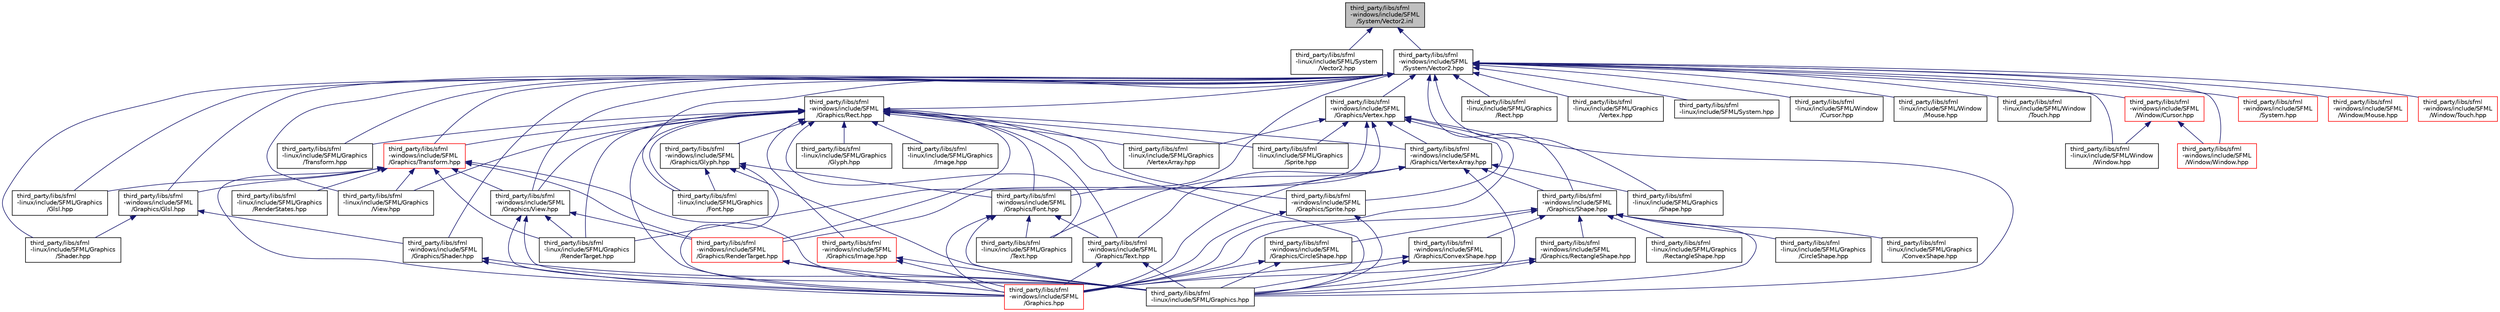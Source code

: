 digraph "third_party/libs/sfml-windows/include/SFML/System/Vector2.inl"
{
 // LATEX_PDF_SIZE
  edge [fontname="Helvetica",fontsize="10",labelfontname="Helvetica",labelfontsize="10"];
  node [fontname="Helvetica",fontsize="10",shape=record];
  Node1 [label="third_party/libs/sfml\l-windows/include/SFML\l/System/Vector2.inl",height=0.2,width=0.4,color="black", fillcolor="grey75", style="filled", fontcolor="black",tooltip=" "];
  Node1 -> Node2 [dir="back",color="midnightblue",fontsize="10",style="solid",fontname="Helvetica"];
  Node2 [label="third_party/libs/sfml\l-linux/include/SFML/System\l/Vector2.hpp",height=0.2,width=0.4,color="black", fillcolor="white", style="filled",URL="$sfml-linux_2include_2SFML_2System_2Vector2_8hpp.html",tooltip=" "];
  Node1 -> Node3 [dir="back",color="midnightblue",fontsize="10",style="solid",fontname="Helvetica"];
  Node3 [label="third_party/libs/sfml\l-windows/include/SFML\l/System/Vector2.hpp",height=0.2,width=0.4,color="black", fillcolor="white", style="filled",URL="$sfml-windows_2include_2SFML_2System_2Vector2_8hpp.html",tooltip=" "];
  Node3 -> Node4 [dir="back",color="midnightblue",fontsize="10",style="solid",fontname="Helvetica"];
  Node4 [label="third_party/libs/sfml\l-linux/include/SFML/Graphics\l/Font.hpp",height=0.2,width=0.4,color="black", fillcolor="white", style="filled",URL="$sfml-linux_2include_2SFML_2Graphics_2Font_8hpp.html",tooltip=" "];
  Node3 -> Node5 [dir="back",color="midnightblue",fontsize="10",style="solid",fontname="Helvetica"];
  Node5 [label="third_party/libs/sfml\l-linux/include/SFML/Graphics\l/Glsl.hpp",height=0.2,width=0.4,color="black", fillcolor="white", style="filled",URL="$sfml-linux_2include_2SFML_2Graphics_2Glsl_8hpp.html",tooltip=" "];
  Node3 -> Node6 [dir="back",color="midnightblue",fontsize="10",style="solid",fontname="Helvetica"];
  Node6 [label="third_party/libs/sfml\l-linux/include/SFML/Graphics\l/Rect.hpp",height=0.2,width=0.4,color="black", fillcolor="white", style="filled",URL="$sfml-linux_2include_2SFML_2Graphics_2Rect_8hpp.html",tooltip=" "];
  Node3 -> Node7 [dir="back",color="midnightblue",fontsize="10",style="solid",fontname="Helvetica"];
  Node7 [label="third_party/libs/sfml\l-linux/include/SFML/Graphics\l/Shader.hpp",height=0.2,width=0.4,color="black", fillcolor="white", style="filled",URL="$sfml-linux_2include_2SFML_2Graphics_2Shader_8hpp.html",tooltip=" "];
  Node3 -> Node8 [dir="back",color="midnightblue",fontsize="10",style="solid",fontname="Helvetica"];
  Node8 [label="third_party/libs/sfml\l-linux/include/SFML/Graphics\l/Shape.hpp",height=0.2,width=0.4,color="black", fillcolor="white", style="filled",URL="$sfml-linux_2include_2SFML_2Graphics_2Shape_8hpp.html",tooltip=" "];
  Node3 -> Node9 [dir="back",color="midnightblue",fontsize="10",style="solid",fontname="Helvetica"];
  Node9 [label="third_party/libs/sfml\l-linux/include/SFML/Graphics\l/Transform.hpp",height=0.2,width=0.4,color="black", fillcolor="white", style="filled",URL="$sfml-linux_2include_2SFML_2Graphics_2Transform_8hpp.html",tooltip=" "];
  Node3 -> Node10 [dir="back",color="midnightblue",fontsize="10",style="solid",fontname="Helvetica"];
  Node10 [label="third_party/libs/sfml\l-linux/include/SFML/Graphics\l/Vertex.hpp",height=0.2,width=0.4,color="black", fillcolor="white", style="filled",URL="$sfml-linux_2include_2SFML_2Graphics_2Vertex_8hpp.html",tooltip=" "];
  Node3 -> Node11 [dir="back",color="midnightblue",fontsize="10",style="solid",fontname="Helvetica"];
  Node11 [label="third_party/libs/sfml\l-linux/include/SFML/Graphics\l/View.hpp",height=0.2,width=0.4,color="black", fillcolor="white", style="filled",URL="$sfml-linux_2include_2SFML_2Graphics_2View_8hpp.html",tooltip=" "];
  Node3 -> Node12 [dir="back",color="midnightblue",fontsize="10",style="solid",fontname="Helvetica"];
  Node12 [label="third_party/libs/sfml\l-linux/include/SFML/System.hpp",height=0.2,width=0.4,color="black", fillcolor="white", style="filled",URL="$sfml-linux_2include_2SFML_2System_8hpp.html",tooltip=" "];
  Node3 -> Node13 [dir="back",color="midnightblue",fontsize="10",style="solid",fontname="Helvetica"];
  Node13 [label="third_party/libs/sfml\l-linux/include/SFML/Window\l/Cursor.hpp",height=0.2,width=0.4,color="black", fillcolor="white", style="filled",URL="$sfml-linux_2include_2SFML_2Window_2Cursor_8hpp.html",tooltip=" "];
  Node3 -> Node14 [dir="back",color="midnightblue",fontsize="10",style="solid",fontname="Helvetica"];
  Node14 [label="third_party/libs/sfml\l-linux/include/SFML/Window\l/Mouse.hpp",height=0.2,width=0.4,color="black", fillcolor="white", style="filled",URL="$sfml-linux_2include_2SFML_2Window_2Mouse_8hpp.html",tooltip=" "];
  Node3 -> Node15 [dir="back",color="midnightblue",fontsize="10",style="solid",fontname="Helvetica"];
  Node15 [label="third_party/libs/sfml\l-linux/include/SFML/Window\l/Touch.hpp",height=0.2,width=0.4,color="black", fillcolor="white", style="filled",URL="$sfml-linux_2include_2SFML_2Window_2Touch_8hpp.html",tooltip=" "];
  Node3 -> Node16 [dir="back",color="midnightblue",fontsize="10",style="solid",fontname="Helvetica"];
  Node16 [label="third_party/libs/sfml\l-linux/include/SFML/Window\l/Window.hpp",height=0.2,width=0.4,color="black", fillcolor="white", style="filled",URL="$sfml-linux_2include_2SFML_2Window_2Window_8hpp.html",tooltip=" "];
  Node3 -> Node17 [dir="back",color="midnightblue",fontsize="10",style="solid",fontname="Helvetica"];
  Node17 [label="third_party/libs/sfml\l-windows/include/SFML\l/Graphics/Font.hpp",height=0.2,width=0.4,color="black", fillcolor="white", style="filled",URL="$sfml-windows_2include_2SFML_2Graphics_2Font_8hpp.html",tooltip=" "];
  Node17 -> Node18 [dir="back",color="midnightblue",fontsize="10",style="solid",fontname="Helvetica"];
  Node18 [label="third_party/libs/sfml\l-linux/include/SFML/Graphics\l/Text.hpp",height=0.2,width=0.4,color="black", fillcolor="white", style="filled",URL="$sfml-linux_2include_2SFML_2Graphics_2Text_8hpp.html",tooltip=" "];
  Node17 -> Node19 [dir="back",color="midnightblue",fontsize="10",style="solid",fontname="Helvetica"];
  Node19 [label="third_party/libs/sfml\l-linux/include/SFML/Graphics.hpp",height=0.2,width=0.4,color="black", fillcolor="white", style="filled",URL="$sfml-linux_2include_2SFML_2Graphics_8hpp.html",tooltip=" "];
  Node17 -> Node20 [dir="back",color="midnightblue",fontsize="10",style="solid",fontname="Helvetica"];
  Node20 [label="third_party/libs/sfml\l-windows/include/SFML\l/Graphics/Text.hpp",height=0.2,width=0.4,color="black", fillcolor="white", style="filled",URL="$sfml-windows_2include_2SFML_2Graphics_2Text_8hpp.html",tooltip=" "];
  Node20 -> Node19 [dir="back",color="midnightblue",fontsize="10",style="solid",fontname="Helvetica"];
  Node20 -> Node21 [dir="back",color="midnightblue",fontsize="10",style="solid",fontname="Helvetica"];
  Node21 [label="third_party/libs/sfml\l-windows/include/SFML\l/Graphics.hpp",height=0.2,width=0.4,color="red", fillcolor="white", style="filled",URL="$sfml-windows_2include_2SFML_2Graphics_8hpp.html",tooltip=" "];
  Node17 -> Node21 [dir="back",color="midnightblue",fontsize="10",style="solid",fontname="Helvetica"];
  Node3 -> Node23 [dir="back",color="midnightblue",fontsize="10",style="solid",fontname="Helvetica"];
  Node23 [label="third_party/libs/sfml\l-windows/include/SFML\l/Graphics/Glsl.hpp",height=0.2,width=0.4,color="black", fillcolor="white", style="filled",URL="$sfml-windows_2include_2SFML_2Graphics_2Glsl_8hpp.html",tooltip=" "];
  Node23 -> Node7 [dir="back",color="midnightblue",fontsize="10",style="solid",fontname="Helvetica"];
  Node23 -> Node24 [dir="back",color="midnightblue",fontsize="10",style="solid",fontname="Helvetica"];
  Node24 [label="third_party/libs/sfml\l-windows/include/SFML\l/Graphics/Shader.hpp",height=0.2,width=0.4,color="black", fillcolor="white", style="filled",URL="$sfml-windows_2include_2SFML_2Graphics_2Shader_8hpp.html",tooltip=" "];
  Node24 -> Node19 [dir="back",color="midnightblue",fontsize="10",style="solid",fontname="Helvetica"];
  Node24 -> Node21 [dir="back",color="midnightblue",fontsize="10",style="solid",fontname="Helvetica"];
  Node3 -> Node25 [dir="back",color="midnightblue",fontsize="10",style="solid",fontname="Helvetica"];
  Node25 [label="third_party/libs/sfml\l-windows/include/SFML\l/Graphics/Rect.hpp",height=0.2,width=0.4,color="black", fillcolor="white", style="filled",URL="$sfml-windows_2include_2SFML_2Graphics_2Rect_8hpp.html",tooltip=" "];
  Node25 -> Node4 [dir="back",color="midnightblue",fontsize="10",style="solid",fontname="Helvetica"];
  Node25 -> Node26 [dir="back",color="midnightblue",fontsize="10",style="solid",fontname="Helvetica"];
  Node26 [label="third_party/libs/sfml\l-linux/include/SFML/Graphics\l/Glyph.hpp",height=0.2,width=0.4,color="black", fillcolor="white", style="filled",URL="$sfml-linux_2include_2SFML_2Graphics_2Glyph_8hpp.html",tooltip=" "];
  Node25 -> Node27 [dir="back",color="midnightblue",fontsize="10",style="solid",fontname="Helvetica"];
  Node27 [label="third_party/libs/sfml\l-linux/include/SFML/Graphics\l/Image.hpp",height=0.2,width=0.4,color="black", fillcolor="white", style="filled",URL="$sfml-linux_2include_2SFML_2Graphics_2Image_8hpp.html",tooltip=" "];
  Node25 -> Node28 [dir="back",color="midnightblue",fontsize="10",style="solid",fontname="Helvetica"];
  Node28 [label="third_party/libs/sfml\l-linux/include/SFML/Graphics\l/RenderTarget.hpp",height=0.2,width=0.4,color="black", fillcolor="white", style="filled",URL="$sfml-linux_2include_2SFML_2Graphics_2RenderTarget_8hpp.html",tooltip=" "];
  Node25 -> Node29 [dir="back",color="midnightblue",fontsize="10",style="solid",fontname="Helvetica"];
  Node29 [label="third_party/libs/sfml\l-linux/include/SFML/Graphics\l/Sprite.hpp",height=0.2,width=0.4,color="black", fillcolor="white", style="filled",URL="$sfml-linux_2include_2SFML_2Graphics_2Sprite_8hpp.html",tooltip=" "];
  Node25 -> Node18 [dir="back",color="midnightblue",fontsize="10",style="solid",fontname="Helvetica"];
  Node25 -> Node9 [dir="back",color="midnightblue",fontsize="10",style="solid",fontname="Helvetica"];
  Node25 -> Node30 [dir="back",color="midnightblue",fontsize="10",style="solid",fontname="Helvetica"];
  Node30 [label="third_party/libs/sfml\l-linux/include/SFML/Graphics\l/VertexArray.hpp",height=0.2,width=0.4,color="black", fillcolor="white", style="filled",URL="$sfml-linux_2include_2SFML_2Graphics_2VertexArray_8hpp.html",tooltip=" "];
  Node25 -> Node11 [dir="back",color="midnightblue",fontsize="10",style="solid",fontname="Helvetica"];
  Node25 -> Node19 [dir="back",color="midnightblue",fontsize="10",style="solid",fontname="Helvetica"];
  Node25 -> Node17 [dir="back",color="midnightblue",fontsize="10",style="solid",fontname="Helvetica"];
  Node25 -> Node31 [dir="back",color="midnightblue",fontsize="10",style="solid",fontname="Helvetica"];
  Node31 [label="third_party/libs/sfml\l-windows/include/SFML\l/Graphics/Glyph.hpp",height=0.2,width=0.4,color="black", fillcolor="white", style="filled",URL="$sfml-windows_2include_2SFML_2Graphics_2Glyph_8hpp.html",tooltip=" "];
  Node31 -> Node4 [dir="back",color="midnightblue",fontsize="10",style="solid",fontname="Helvetica"];
  Node31 -> Node19 [dir="back",color="midnightblue",fontsize="10",style="solid",fontname="Helvetica"];
  Node31 -> Node17 [dir="back",color="midnightblue",fontsize="10",style="solid",fontname="Helvetica"];
  Node31 -> Node21 [dir="back",color="midnightblue",fontsize="10",style="solid",fontname="Helvetica"];
  Node25 -> Node32 [dir="back",color="midnightblue",fontsize="10",style="solid",fontname="Helvetica"];
  Node32 [label="third_party/libs/sfml\l-windows/include/SFML\l/Graphics/Image.hpp",height=0.2,width=0.4,color="red", fillcolor="white", style="filled",URL="$sfml-windows_2include_2SFML_2Graphics_2Image_8hpp.html",tooltip=" "];
  Node32 -> Node19 [dir="back",color="midnightblue",fontsize="10",style="solid",fontname="Helvetica"];
  Node32 -> Node21 [dir="back",color="midnightblue",fontsize="10",style="solid",fontname="Helvetica"];
  Node25 -> Node39 [dir="back",color="midnightblue",fontsize="10",style="solid",fontname="Helvetica"];
  Node39 [label="third_party/libs/sfml\l-windows/include/SFML\l/Graphics/RenderTarget.hpp",height=0.2,width=0.4,color="red", fillcolor="white", style="filled",URL="$sfml-windows_2include_2SFML_2Graphics_2RenderTarget_8hpp.html",tooltip=" "];
  Node39 -> Node19 [dir="back",color="midnightblue",fontsize="10",style="solid",fontname="Helvetica"];
  Node39 -> Node21 [dir="back",color="midnightblue",fontsize="10",style="solid",fontname="Helvetica"];
  Node25 -> Node40 [dir="back",color="midnightblue",fontsize="10",style="solid",fontname="Helvetica"];
  Node40 [label="third_party/libs/sfml\l-windows/include/SFML\l/Graphics/Sprite.hpp",height=0.2,width=0.4,color="black", fillcolor="white", style="filled",URL="$sfml-windows_2include_2SFML_2Graphics_2Sprite_8hpp.html",tooltip=" "];
  Node40 -> Node19 [dir="back",color="midnightblue",fontsize="10",style="solid",fontname="Helvetica"];
  Node40 -> Node21 [dir="back",color="midnightblue",fontsize="10",style="solid",fontname="Helvetica"];
  Node25 -> Node20 [dir="back",color="midnightblue",fontsize="10",style="solid",fontname="Helvetica"];
  Node25 -> Node41 [dir="back",color="midnightblue",fontsize="10",style="solid",fontname="Helvetica"];
  Node41 [label="third_party/libs/sfml\l-windows/include/SFML\l/Graphics/Transform.hpp",height=0.2,width=0.4,color="red", fillcolor="white", style="filled",URL="$sfml-windows_2include_2SFML_2Graphics_2Transform_8hpp.html",tooltip=" "];
  Node41 -> Node5 [dir="back",color="midnightblue",fontsize="10",style="solid",fontname="Helvetica"];
  Node41 -> Node42 [dir="back",color="midnightblue",fontsize="10",style="solid",fontname="Helvetica"];
  Node42 [label="third_party/libs/sfml\l-linux/include/SFML/Graphics\l/RenderStates.hpp",height=0.2,width=0.4,color="black", fillcolor="white", style="filled",URL="$sfml-linux_2include_2SFML_2Graphics_2RenderStates_8hpp.html",tooltip=" "];
  Node41 -> Node28 [dir="back",color="midnightblue",fontsize="10",style="solid",fontname="Helvetica"];
  Node41 -> Node11 [dir="back",color="midnightblue",fontsize="10",style="solid",fontname="Helvetica"];
  Node41 -> Node19 [dir="back",color="midnightblue",fontsize="10",style="solid",fontname="Helvetica"];
  Node41 -> Node23 [dir="back",color="midnightblue",fontsize="10",style="solid",fontname="Helvetica"];
  Node41 -> Node39 [dir="back",color="midnightblue",fontsize="10",style="solid",fontname="Helvetica"];
  Node41 -> Node58 [dir="back",color="midnightblue",fontsize="10",style="solid",fontname="Helvetica"];
  Node58 [label="third_party/libs/sfml\l-windows/include/SFML\l/Graphics/View.hpp",height=0.2,width=0.4,color="black", fillcolor="white", style="filled",URL="$sfml-windows_2include_2SFML_2Graphics_2View_8hpp.html",tooltip=" "];
  Node58 -> Node28 [dir="back",color="midnightblue",fontsize="10",style="solid",fontname="Helvetica"];
  Node58 -> Node19 [dir="back",color="midnightblue",fontsize="10",style="solid",fontname="Helvetica"];
  Node58 -> Node39 [dir="back",color="midnightblue",fontsize="10",style="solid",fontname="Helvetica"];
  Node58 -> Node21 [dir="back",color="midnightblue",fontsize="10",style="solid",fontname="Helvetica"];
  Node41 -> Node21 [dir="back",color="midnightblue",fontsize="10",style="solid",fontname="Helvetica"];
  Node25 -> Node55 [dir="back",color="midnightblue",fontsize="10",style="solid",fontname="Helvetica"];
  Node55 [label="third_party/libs/sfml\l-windows/include/SFML\l/Graphics/VertexArray.hpp",height=0.2,width=0.4,color="black", fillcolor="white", style="filled",URL="$sfml-windows_2include_2SFML_2Graphics_2VertexArray_8hpp.html",tooltip=" "];
  Node55 -> Node8 [dir="back",color="midnightblue",fontsize="10",style="solid",fontname="Helvetica"];
  Node55 -> Node18 [dir="back",color="midnightblue",fontsize="10",style="solid",fontname="Helvetica"];
  Node55 -> Node19 [dir="back",color="midnightblue",fontsize="10",style="solid",fontname="Helvetica"];
  Node55 -> Node48 [dir="back",color="midnightblue",fontsize="10",style="solid",fontname="Helvetica"];
  Node48 [label="third_party/libs/sfml\l-windows/include/SFML\l/Graphics/Shape.hpp",height=0.2,width=0.4,color="black", fillcolor="white", style="filled",URL="$sfml-windows_2include_2SFML_2Graphics_2Shape_8hpp.html",tooltip=" "];
  Node48 -> Node49 [dir="back",color="midnightblue",fontsize="10",style="solid",fontname="Helvetica"];
  Node49 [label="third_party/libs/sfml\l-linux/include/SFML/Graphics\l/CircleShape.hpp",height=0.2,width=0.4,color="black", fillcolor="white", style="filled",URL="$sfml-linux_2include_2SFML_2Graphics_2CircleShape_8hpp.html",tooltip=" "];
  Node48 -> Node50 [dir="back",color="midnightblue",fontsize="10",style="solid",fontname="Helvetica"];
  Node50 [label="third_party/libs/sfml\l-linux/include/SFML/Graphics\l/ConvexShape.hpp",height=0.2,width=0.4,color="black", fillcolor="white", style="filled",URL="$sfml-linux_2include_2SFML_2Graphics_2ConvexShape_8hpp.html",tooltip=" "];
  Node48 -> Node51 [dir="back",color="midnightblue",fontsize="10",style="solid",fontname="Helvetica"];
  Node51 [label="third_party/libs/sfml\l-linux/include/SFML/Graphics\l/RectangleShape.hpp",height=0.2,width=0.4,color="black", fillcolor="white", style="filled",URL="$sfml-linux_2include_2SFML_2Graphics_2RectangleShape_8hpp.html",tooltip=" "];
  Node48 -> Node19 [dir="back",color="midnightblue",fontsize="10",style="solid",fontname="Helvetica"];
  Node48 -> Node52 [dir="back",color="midnightblue",fontsize="10",style="solid",fontname="Helvetica"];
  Node52 [label="third_party/libs/sfml\l-windows/include/SFML\l/Graphics/CircleShape.hpp",height=0.2,width=0.4,color="black", fillcolor="white", style="filled",URL="$sfml-windows_2include_2SFML_2Graphics_2CircleShape_8hpp.html",tooltip=" "];
  Node52 -> Node19 [dir="back",color="midnightblue",fontsize="10",style="solid",fontname="Helvetica"];
  Node52 -> Node21 [dir="back",color="midnightblue",fontsize="10",style="solid",fontname="Helvetica"];
  Node48 -> Node53 [dir="back",color="midnightblue",fontsize="10",style="solid",fontname="Helvetica"];
  Node53 [label="third_party/libs/sfml\l-windows/include/SFML\l/Graphics/ConvexShape.hpp",height=0.2,width=0.4,color="black", fillcolor="white", style="filled",URL="$sfml-windows_2include_2SFML_2Graphics_2ConvexShape_8hpp.html",tooltip=" "];
  Node53 -> Node19 [dir="back",color="midnightblue",fontsize="10",style="solid",fontname="Helvetica"];
  Node53 -> Node21 [dir="back",color="midnightblue",fontsize="10",style="solid",fontname="Helvetica"];
  Node48 -> Node54 [dir="back",color="midnightblue",fontsize="10",style="solid",fontname="Helvetica"];
  Node54 [label="third_party/libs/sfml\l-windows/include/SFML\l/Graphics/RectangleShape.hpp",height=0.2,width=0.4,color="black", fillcolor="white", style="filled",URL="$sfml-windows_2include_2SFML_2Graphics_2RectangleShape_8hpp.html",tooltip=" "];
  Node54 -> Node19 [dir="back",color="midnightblue",fontsize="10",style="solid",fontname="Helvetica"];
  Node54 -> Node21 [dir="back",color="midnightblue",fontsize="10",style="solid",fontname="Helvetica"];
  Node48 -> Node21 [dir="back",color="midnightblue",fontsize="10",style="solid",fontname="Helvetica"];
  Node55 -> Node20 [dir="back",color="midnightblue",fontsize="10",style="solid",fontname="Helvetica"];
  Node55 -> Node21 [dir="back",color="midnightblue",fontsize="10",style="solid",fontname="Helvetica"];
  Node25 -> Node58 [dir="back",color="midnightblue",fontsize="10",style="solid",fontname="Helvetica"];
  Node25 -> Node21 [dir="back",color="midnightblue",fontsize="10",style="solid",fontname="Helvetica"];
  Node3 -> Node24 [dir="back",color="midnightblue",fontsize="10",style="solid",fontname="Helvetica"];
  Node3 -> Node48 [dir="back",color="midnightblue",fontsize="10",style="solid",fontname="Helvetica"];
  Node3 -> Node41 [dir="back",color="midnightblue",fontsize="10",style="solid",fontname="Helvetica"];
  Node3 -> Node59 [dir="back",color="midnightblue",fontsize="10",style="solid",fontname="Helvetica"];
  Node59 [label="third_party/libs/sfml\l-windows/include/SFML\l/Graphics/Vertex.hpp",height=0.2,width=0.4,color="black", fillcolor="white", style="filled",URL="$sfml-windows_2include_2SFML_2Graphics_2Vertex_8hpp.html",tooltip=" "];
  Node59 -> Node28 [dir="back",color="midnightblue",fontsize="10",style="solid",fontname="Helvetica"];
  Node59 -> Node29 [dir="back",color="midnightblue",fontsize="10",style="solid",fontname="Helvetica"];
  Node59 -> Node30 [dir="back",color="midnightblue",fontsize="10",style="solid",fontname="Helvetica"];
  Node59 -> Node19 [dir="back",color="midnightblue",fontsize="10",style="solid",fontname="Helvetica"];
  Node59 -> Node39 [dir="back",color="midnightblue",fontsize="10",style="solid",fontname="Helvetica"];
  Node59 -> Node40 [dir="back",color="midnightblue",fontsize="10",style="solid",fontname="Helvetica"];
  Node59 -> Node55 [dir="back",color="midnightblue",fontsize="10",style="solid",fontname="Helvetica"];
  Node59 -> Node21 [dir="back",color="midnightblue",fontsize="10",style="solid",fontname="Helvetica"];
  Node3 -> Node58 [dir="back",color="midnightblue",fontsize="10",style="solid",fontname="Helvetica"];
  Node3 -> Node60 [dir="back",color="midnightblue",fontsize="10",style="solid",fontname="Helvetica"];
  Node60 [label="third_party/libs/sfml\l-windows/include/SFML\l/System.hpp",height=0.2,width=0.4,color="red", fillcolor="white", style="filled",URL="$sfml-windows_2include_2SFML_2System_8hpp.html",tooltip=" "];
  Node3 -> Node67 [dir="back",color="midnightblue",fontsize="10",style="solid",fontname="Helvetica"];
  Node67 [label="third_party/libs/sfml\l-windows/include/SFML\l/Window/Cursor.hpp",height=0.2,width=0.4,color="red", fillcolor="white", style="filled",URL="$sfml-windows_2include_2SFML_2Window_2Cursor_8hpp.html",tooltip=" "];
  Node67 -> Node16 [dir="back",color="midnightblue",fontsize="10",style="solid",fontname="Helvetica"];
  Node67 -> Node68 [dir="back",color="midnightblue",fontsize="10",style="solid",fontname="Helvetica"];
  Node68 [label="third_party/libs/sfml\l-windows/include/SFML\l/Window/Window.hpp",height=0.2,width=0.4,color="red", fillcolor="white", style="filled",URL="$sfml-windows_2include_2SFML_2Window_2Window_8hpp.html",tooltip=" "];
  Node3 -> Node69 [dir="back",color="midnightblue",fontsize="10",style="solid",fontname="Helvetica"];
  Node69 [label="third_party/libs/sfml\l-windows/include/SFML\l/Window/Mouse.hpp",height=0.2,width=0.4,color="red", fillcolor="white", style="filled",URL="$sfml-windows_2include_2SFML_2Window_2Mouse_8hpp.html",tooltip=" "];
  Node3 -> Node72 [dir="back",color="midnightblue",fontsize="10",style="solid",fontname="Helvetica"];
  Node72 [label="third_party/libs/sfml\l-windows/include/SFML\l/Window/Touch.hpp",height=0.2,width=0.4,color="red", fillcolor="white", style="filled",URL="$sfml-windows_2include_2SFML_2Window_2Touch_8hpp.html",tooltip=" "];
  Node3 -> Node68 [dir="back",color="midnightblue",fontsize="10",style="solid",fontname="Helvetica"];
}
